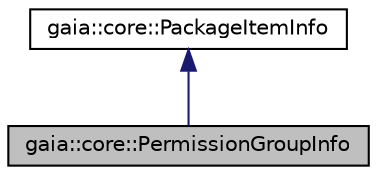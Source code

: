 digraph G
{
  edge [fontname="Helvetica",fontsize="10",labelfontname="Helvetica",labelfontsize="10"];
  node [fontname="Helvetica",fontsize="10",shape=record];
  Node1 [label="gaia::core::PermissionGroupInfo",height=0.2,width=0.4,color="black", fillcolor="grey75", style="filled" fontcolor="black"];
  Node2 -> Node1 [dir=back,color="midnightblue",fontsize="10",style="solid",fontname="Helvetica"];
  Node2 [label="gaia::core::PackageItemInfo",height=0.2,width=0.4,color="black", fillcolor="white", style="filled",URL="$da/d5c/classgaia_1_1core_1_1_package_item_info.html",tooltip="Base class containing information common to all package items held by the package manager..."];
}
